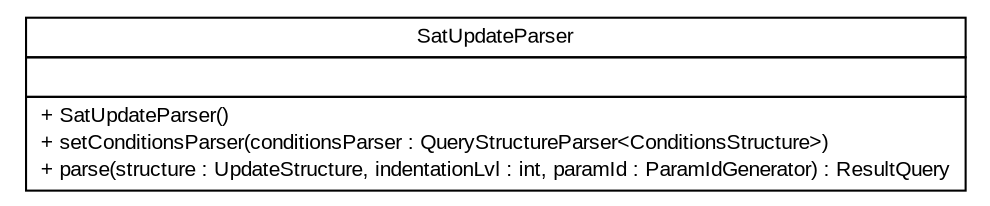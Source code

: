 #!/usr/local/bin/dot
#
# Class diagram 
# Generated by UMLGraph version R5_6 (http://www.umlgraph.org/)
#

digraph G {
	edge [fontname="arial",fontsize=10,labelfontname="arial",labelfontsize=10];
	node [fontname="arial",fontsize=10,shape=plaintext];
	nodesep=0.25;
	ranksep=0.5;
	// br.gov.to.sefaz.persistence.satquery.parser.update.SatUpdateParser
	c5556 [label=<<table title="br.gov.to.sefaz.persistence.satquery.parser.update.SatUpdateParser" border="0" cellborder="1" cellspacing="0" cellpadding="2" port="p" href="./SatUpdateParser.html">
		<tr><td><table border="0" cellspacing="0" cellpadding="1">
<tr><td align="center" balign="center"> SatUpdateParser </td></tr>
		</table></td></tr>
		<tr><td><table border="0" cellspacing="0" cellpadding="1">
<tr><td align="left" balign="left">  </td></tr>
		</table></td></tr>
		<tr><td><table border="0" cellspacing="0" cellpadding="1">
<tr><td align="left" balign="left"> + SatUpdateParser() </td></tr>
<tr><td align="left" balign="left"> + setConditionsParser(conditionsParser : QueryStructureParser&lt;ConditionsStructure&gt;) </td></tr>
<tr><td align="left" balign="left"> + parse(structure : UpdateStructure, indentationLvl : int, paramId : ParamIdGenerator) : ResultQuery </td></tr>
		</table></td></tr>
		</table>>, URL="./SatUpdateParser.html", fontname="arial", fontcolor="black", fontsize=10.0];
}

